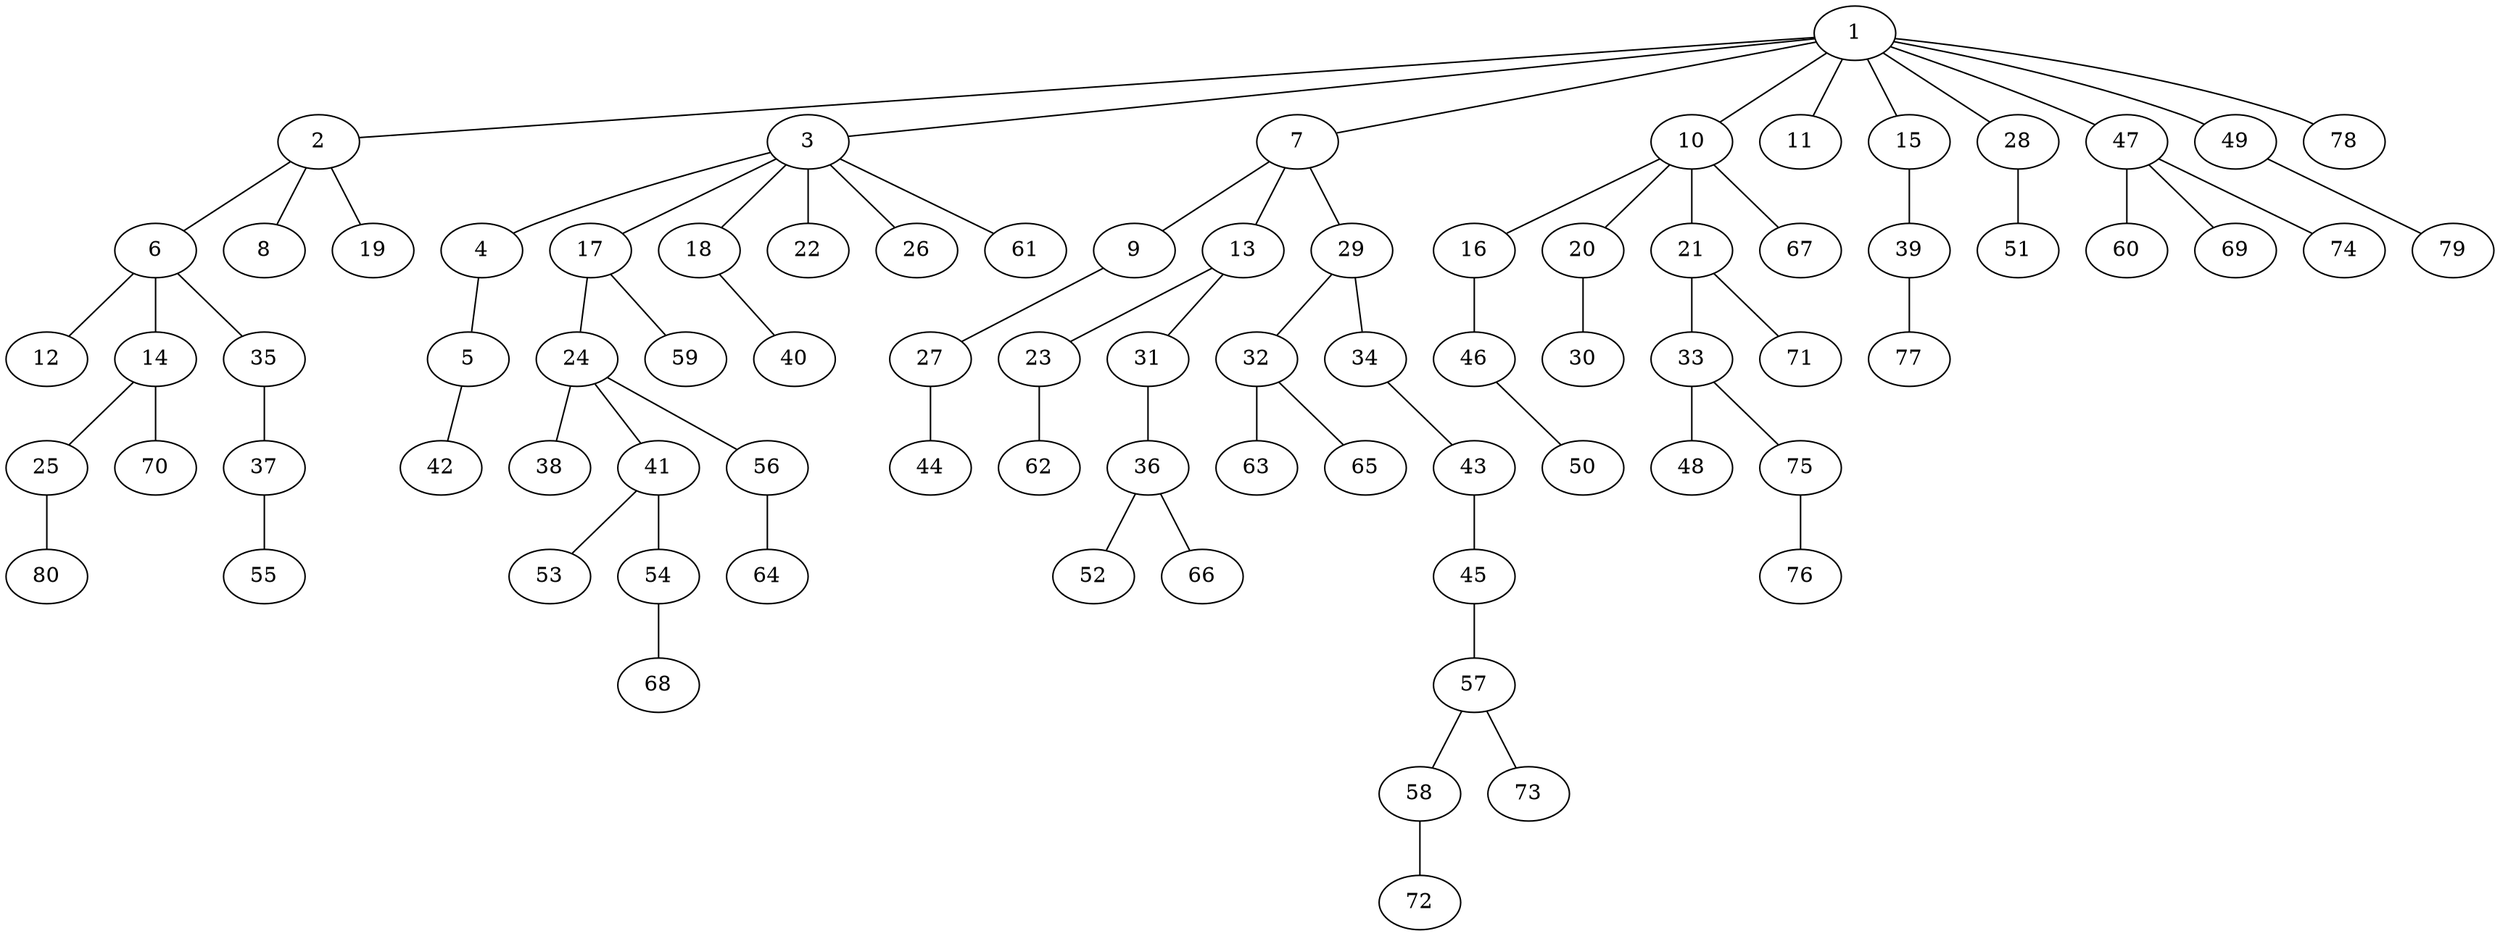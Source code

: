 graph graphname {1--2
1--3
1--7
1--10
1--11
1--15
1--28
1--47
1--49
1--78
2--6
2--8
2--19
3--4
3--17
3--18
3--22
3--26
3--61
4--5
5--42
6--12
6--14
6--35
7--9
7--13
7--29
9--27
10--16
10--20
10--21
10--67
13--23
13--31
14--25
14--70
15--39
16--46
17--24
17--59
18--40
20--30
21--33
21--71
23--62
24--38
24--41
24--56
25--80
27--44
28--51
29--32
29--34
31--36
32--63
32--65
33--48
33--75
34--43
35--37
36--52
36--66
37--55
39--77
41--53
41--54
43--45
45--57
46--50
47--60
47--69
47--74
49--79
54--68
56--64
57--58
57--73
58--72
75--76
}